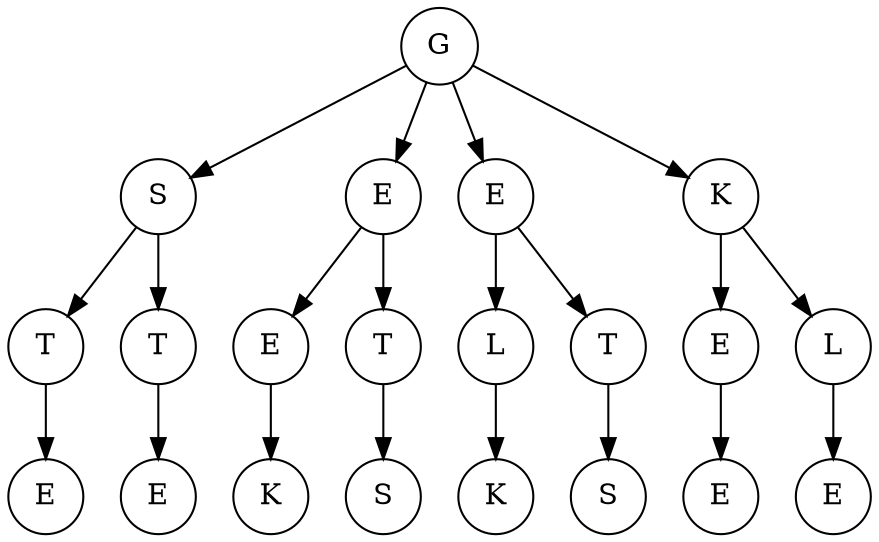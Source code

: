 digraph G {
  node [shape=circle];
  L_22->K_12_1
  S_10_2->T_20_1
  E_01->E_02
  E_21->T_20
  E_21->L_22
  K_12_2->E_02_1
  G_11->E_21
  T_20->S_10_1
  S_10_2->T_00_1
  E_02_1->E_01_2
  L_22_1->E_21_2
  T_00->S_10
  E_02->K_12
  G_11->S_10_2
  T_00_1->E_01_1
  T_20_1->E_21_1
  G_11->K_12_2
  K_12_2->L_22_1
  G_11->E_01
  E_01->T_00
  E_21_2 [label="E"];
  E_02 [label="E"];
  T_20 [label="T"];
  K_12_2 [label="K"];
  L_22_1 [label="L"];
  E_01_1 [label="E"];
  E_02_1 [label="E"];
  E_01 [label="E"];
  S_10 [label="S"];
  K_12_1 [label="K"];
  S_10_2 [label="S"];
  T_20_1 [label="T"];
  G_11 [label="G"];
  T_00 [label="T"];
  E_21 [label="E"];
  S_10_1 [label="S"];
  E_01_2 [label="E"];
  K_12 [label="K"];
  L_22 [label="L"];
  T_00_1 [label="T"];
  E_21_1 [label="E"];
}